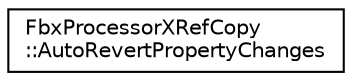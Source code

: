 digraph "クラス階層図"
{
  edge [fontname="Helvetica",fontsize="10",labelfontname="Helvetica",labelfontsize="10"];
  node [fontname="Helvetica",fontsize="10",shape=record];
  rankdir="LR";
  Node0 [label="FbxProcessorXRefCopy\l::AutoRevertPropertyChanges",height=0.2,width=0.4,color="black", fillcolor="white", style="filled",URL="$struct_fbx_processor_x_ref_copy_1_1_auto_revert_property_changes.html"];
}
